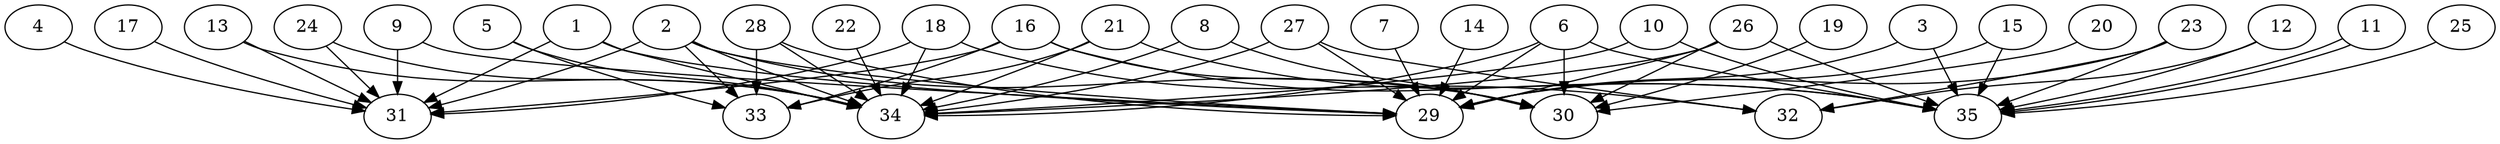 // DAG automatically generated by daggen at Thu Oct  3 14:05:36 2019
// ./daggen --dot -n 35 --ccr 0.4 --fat 0.9 --regular 0.7 --density 0.6 --mindata 5242880 --maxdata 52428800 
digraph G {
  1 [size="66391040", alpha="0.09", expect_size="26556416"] 
  1 -> 29 [size ="26556416"]
  1 -> 31 [size ="26556416"]
  1 -> 34 [size ="26556416"]
  2 [size="19975680", alpha="0.10", expect_size="7990272"] 
  2 -> 29 [size ="7990272"]
  2 -> 30 [size ="7990272"]
  2 -> 31 [size ="7990272"]
  2 -> 33 [size ="7990272"]
  2 -> 34 [size ="7990272"]
  3 [size="42826240", alpha="0.19", expect_size="17130496"] 
  3 -> 29 [size ="17130496"]
  3 -> 35 [size ="17130496"]
  4 [size="14031360", alpha="0.03", expect_size="5612544"] 
  4 -> 31 [size ="5612544"]
  5 [size="79290880", alpha="0.12", expect_size="31716352"] 
  5 -> 33 [size ="31716352"]
  5 -> 34 [size ="31716352"]
  6 [size="38108160", alpha="0.02", expect_size="15243264"] 
  6 -> 29 [size ="15243264"]
  6 -> 30 [size ="15243264"]
  6 -> 34 [size ="15243264"]
  6 -> 35 [size ="15243264"]
  7 [size="23641600", alpha="0.05", expect_size="9456640"] 
  7 -> 29 [size ="9456640"]
  8 [size="59537920", alpha="0.20", expect_size="23815168"] 
  8 -> 30 [size ="23815168"]
  8 -> 34 [size ="23815168"]
  9 [size="53368320", alpha="0.14", expect_size="21347328"] 
  9 -> 29 [size ="21347328"]
  9 -> 31 [size ="21347328"]
  10 [size="92597760", alpha="0.11", expect_size="37039104"] 
  10 -> 34 [size ="37039104"]
  10 -> 35 [size ="37039104"]
  11 [size="126190080", alpha="0.01", expect_size="50476032"] 
  11 -> 35 [size ="50476032"]
  11 -> 35 [size ="50476032"]
  12 [size="63449600", alpha="0.10", expect_size="25379840"] 
  12 -> 32 [size ="25379840"]
  12 -> 35 [size ="25379840"]
  13 [size="123051520", alpha="0.05", expect_size="49220608"] 
  13 -> 31 [size ="49220608"]
  13 -> 34 [size ="49220608"]
  14 [size="117662720", alpha="0.16", expect_size="47065088"] 
  14 -> 29 [size ="47065088"]
  15 [size="17623040", alpha="0.04", expect_size="7049216"] 
  15 -> 29 [size ="7049216"]
  15 -> 35 [size ="7049216"]
  16 [size="87032320", alpha="0.05", expect_size="34812928"] 
  16 -> 30 [size ="34812928"]
  16 -> 31 [size ="34812928"]
  16 -> 33 [size ="34812928"]
  16 -> 35 [size ="34812928"]
  17 [size="100520960", alpha="0.15", expect_size="40208384"] 
  17 -> 31 [size ="40208384"]
  18 [size="14696960", alpha="0.00", expect_size="5878784"] 
  18 -> 31 [size ="5878784"]
  18 -> 32 [size ="5878784"]
  18 -> 34 [size ="5878784"]
  19 [size="13434880", alpha="0.13", expect_size="5373952"] 
  19 -> 30 [size ="5373952"]
  20 [size="98158080", alpha="0.15", expect_size="39263232"] 
  20 -> 30 [size ="39263232"]
  21 [size="43353600", alpha="0.06", expect_size="17341440"] 
  21 -> 33 [size ="17341440"]
  21 -> 34 [size ="17341440"]
  21 -> 35 [size ="17341440"]
  22 [size="47459840", alpha="0.17", expect_size="18983936"] 
  22 -> 34 [size ="18983936"]
  23 [size="106933760", alpha="0.14", expect_size="42773504"] 
  23 -> 29 [size ="42773504"]
  23 -> 32 [size ="42773504"]
  23 -> 35 [size ="42773504"]
  24 [size="16773120", alpha="0.12", expect_size="6709248"] 
  24 -> 31 [size ="6709248"]
  24 -> 34 [size ="6709248"]
  25 [size="109703680", alpha="0.20", expect_size="43881472"] 
  25 -> 35 [size ="43881472"]
  26 [size="14581760", alpha="0.12", expect_size="5832704"] 
  26 -> 29 [size ="5832704"]
  26 -> 30 [size ="5832704"]
  26 -> 34 [size ="5832704"]
  26 -> 35 [size ="5832704"]
  27 [size="46983680", alpha="0.07", expect_size="18793472"] 
  27 -> 29 [size ="18793472"]
  27 -> 32 [size ="18793472"]
  27 -> 34 [size ="18793472"]
  28 [size="19284480", alpha="0.09", expect_size="7713792"] 
  28 -> 29 [size ="7713792"]
  28 -> 33 [size ="7713792"]
  28 -> 34 [size ="7713792"]
  29 [size="19714560", alpha="0.18", expect_size="7885824"] 
  30 [size="97077760", alpha="0.01", expect_size="38831104"] 
  31 [size="66526720", alpha="0.02", expect_size="26610688"] 
  32 [size="99312640", alpha="0.12", expect_size="39725056"] 
  33 [size="84339200", alpha="0.01", expect_size="33735680"] 
  34 [size="51325440", alpha="0.08", expect_size="20530176"] 
  35 [size="119162880", alpha="0.15", expect_size="47665152"] 
}
